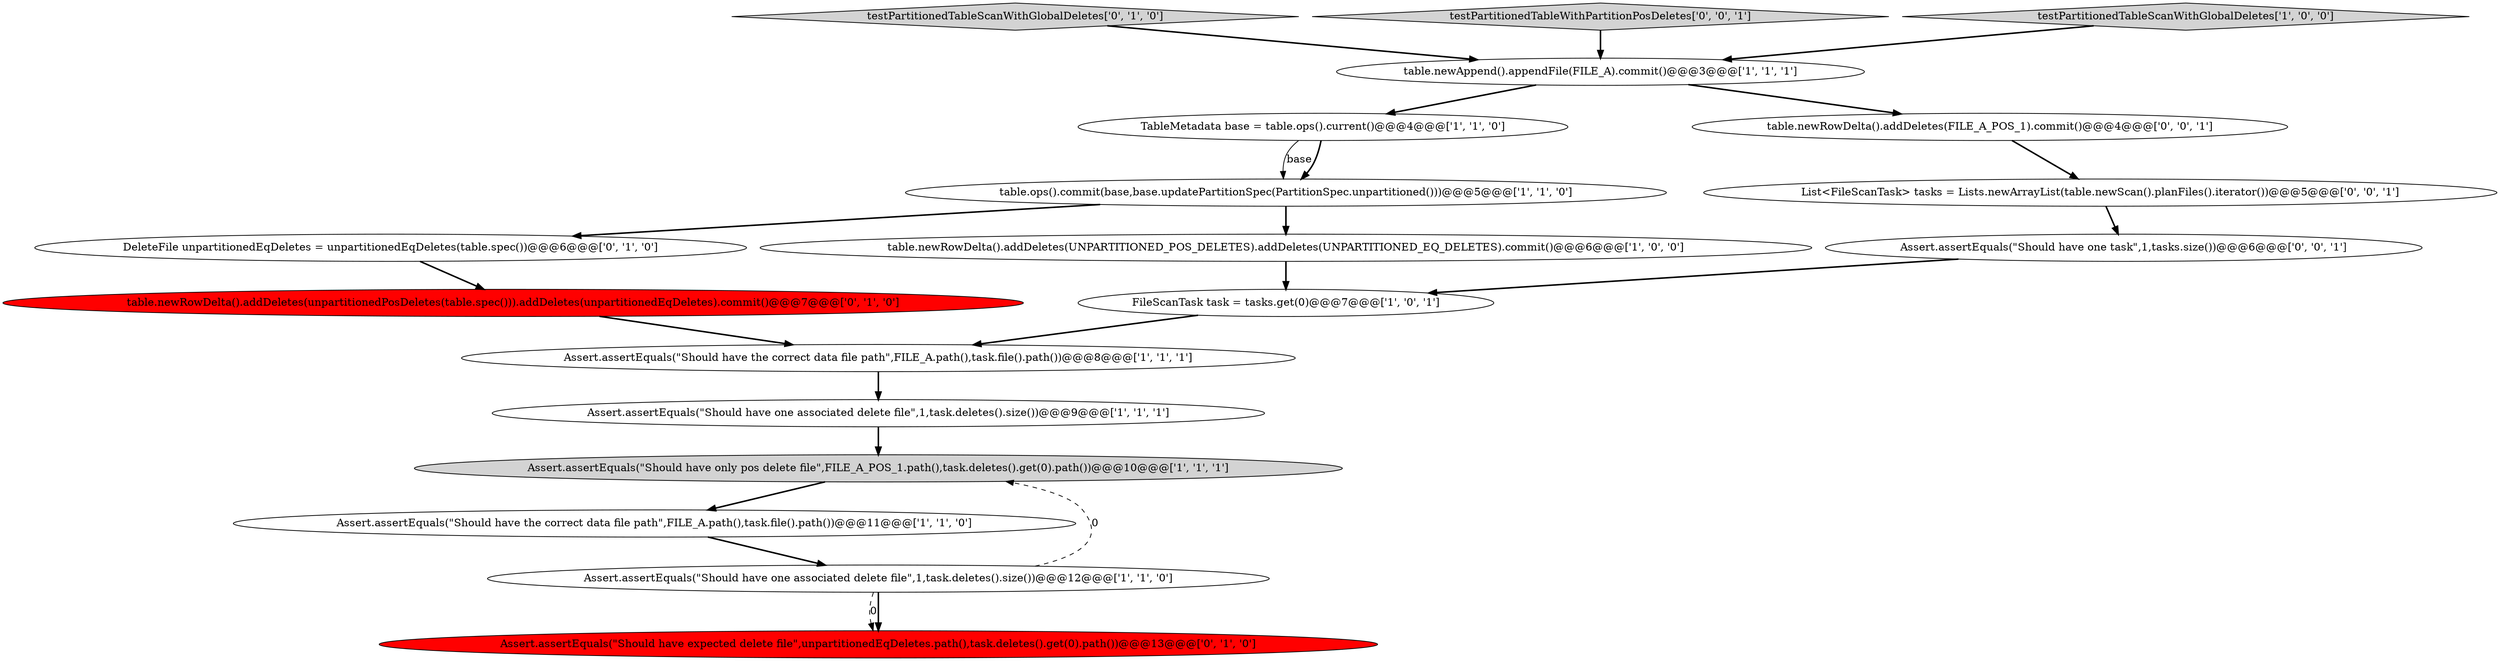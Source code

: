 digraph {
13 [style = filled, label = "testPartitionedTableScanWithGlobalDeletes['0', '1', '0']", fillcolor = lightgray, shape = diamond image = "AAA0AAABBB2BBB"];
17 [style = filled, label = "testPartitionedTableWithPartitionPosDeletes['0', '0', '1']", fillcolor = lightgray, shape = diamond image = "AAA0AAABBB3BBB"];
11 [style = filled, label = "table.newRowDelta().addDeletes(unpartitionedPosDeletes(table.spec())).addDeletes(unpartitionedEqDeletes).commit()@@@7@@@['0', '1', '0']", fillcolor = red, shape = ellipse image = "AAA1AAABBB2BBB"];
0 [style = filled, label = "table.newAppend().appendFile(FILE_A).commit()@@@3@@@['1', '1', '1']", fillcolor = white, shape = ellipse image = "AAA0AAABBB1BBB"];
2 [style = filled, label = "Assert.assertEquals(\"Should have the correct data file path\",FILE_A.path(),task.file().path())@@@11@@@['1', '1', '0']", fillcolor = white, shape = ellipse image = "AAA0AAABBB1BBB"];
1 [style = filled, label = "Assert.assertEquals(\"Should have the correct data file path\",FILE_A.path(),task.file().path())@@@8@@@['1', '1', '1']", fillcolor = white, shape = ellipse image = "AAA0AAABBB1BBB"];
7 [style = filled, label = "FileScanTask task = tasks.get(0)@@@7@@@['1', '0', '1']", fillcolor = white, shape = ellipse image = "AAA0AAABBB1BBB"];
3 [style = filled, label = "testPartitionedTableScanWithGlobalDeletes['1', '0', '0']", fillcolor = lightgray, shape = diamond image = "AAA0AAABBB1BBB"];
8 [style = filled, label = "table.ops().commit(base,base.updatePartitionSpec(PartitionSpec.unpartitioned()))@@@5@@@['1', '1', '0']", fillcolor = white, shape = ellipse image = "AAA0AAABBB1BBB"];
12 [style = filled, label = "DeleteFile unpartitionedEqDeletes = unpartitionedEqDeletes(table.spec())@@@6@@@['0', '1', '0']", fillcolor = white, shape = ellipse image = "AAA0AAABBB2BBB"];
10 [style = filled, label = "TableMetadata base = table.ops().current()@@@4@@@['1', '1', '0']", fillcolor = white, shape = ellipse image = "AAA0AAABBB1BBB"];
15 [style = filled, label = "Assert.assertEquals(\"Should have one task\",1,tasks.size())@@@6@@@['0', '0', '1']", fillcolor = white, shape = ellipse image = "AAA0AAABBB3BBB"];
9 [style = filled, label = "table.newRowDelta().addDeletes(UNPARTITIONED_POS_DELETES).addDeletes(UNPARTITIONED_EQ_DELETES).commit()@@@6@@@['1', '0', '0']", fillcolor = white, shape = ellipse image = "AAA0AAABBB1BBB"];
14 [style = filled, label = "Assert.assertEquals(\"Should have expected delete file\",unpartitionedEqDeletes.path(),task.deletes().get(0).path())@@@13@@@['0', '1', '0']", fillcolor = red, shape = ellipse image = "AAA1AAABBB2BBB"];
18 [style = filled, label = "table.newRowDelta().addDeletes(FILE_A_POS_1).commit()@@@4@@@['0', '0', '1']", fillcolor = white, shape = ellipse image = "AAA0AAABBB3BBB"];
16 [style = filled, label = "List<FileScanTask> tasks = Lists.newArrayList(table.newScan().planFiles().iterator())@@@5@@@['0', '0', '1']", fillcolor = white, shape = ellipse image = "AAA0AAABBB3BBB"];
6 [style = filled, label = "Assert.assertEquals(\"Should have one associated delete file\",1,task.deletes().size())@@@9@@@['1', '1', '1']", fillcolor = white, shape = ellipse image = "AAA0AAABBB1BBB"];
4 [style = filled, label = "Assert.assertEquals(\"Should have only pos delete file\",FILE_A_POS_1.path(),task.deletes().get(0).path())@@@10@@@['1', '1', '1']", fillcolor = lightgray, shape = ellipse image = "AAA0AAABBB1BBB"];
5 [style = filled, label = "Assert.assertEquals(\"Should have one associated delete file\",1,task.deletes().size())@@@12@@@['1', '1', '0']", fillcolor = white, shape = ellipse image = "AAA0AAABBB1BBB"];
16->15 [style = bold, label=""];
10->8 [style = solid, label="base"];
2->5 [style = bold, label=""];
5->14 [style = dashed, label="0"];
7->1 [style = bold, label=""];
15->7 [style = bold, label=""];
11->1 [style = bold, label=""];
12->11 [style = bold, label=""];
4->2 [style = bold, label=""];
5->14 [style = bold, label=""];
9->7 [style = bold, label=""];
5->4 [style = dashed, label="0"];
3->0 [style = bold, label=""];
6->4 [style = bold, label=""];
0->10 [style = bold, label=""];
1->6 [style = bold, label=""];
17->0 [style = bold, label=""];
10->8 [style = bold, label=""];
8->9 [style = bold, label=""];
0->18 [style = bold, label=""];
8->12 [style = bold, label=""];
13->0 [style = bold, label=""];
18->16 [style = bold, label=""];
}
